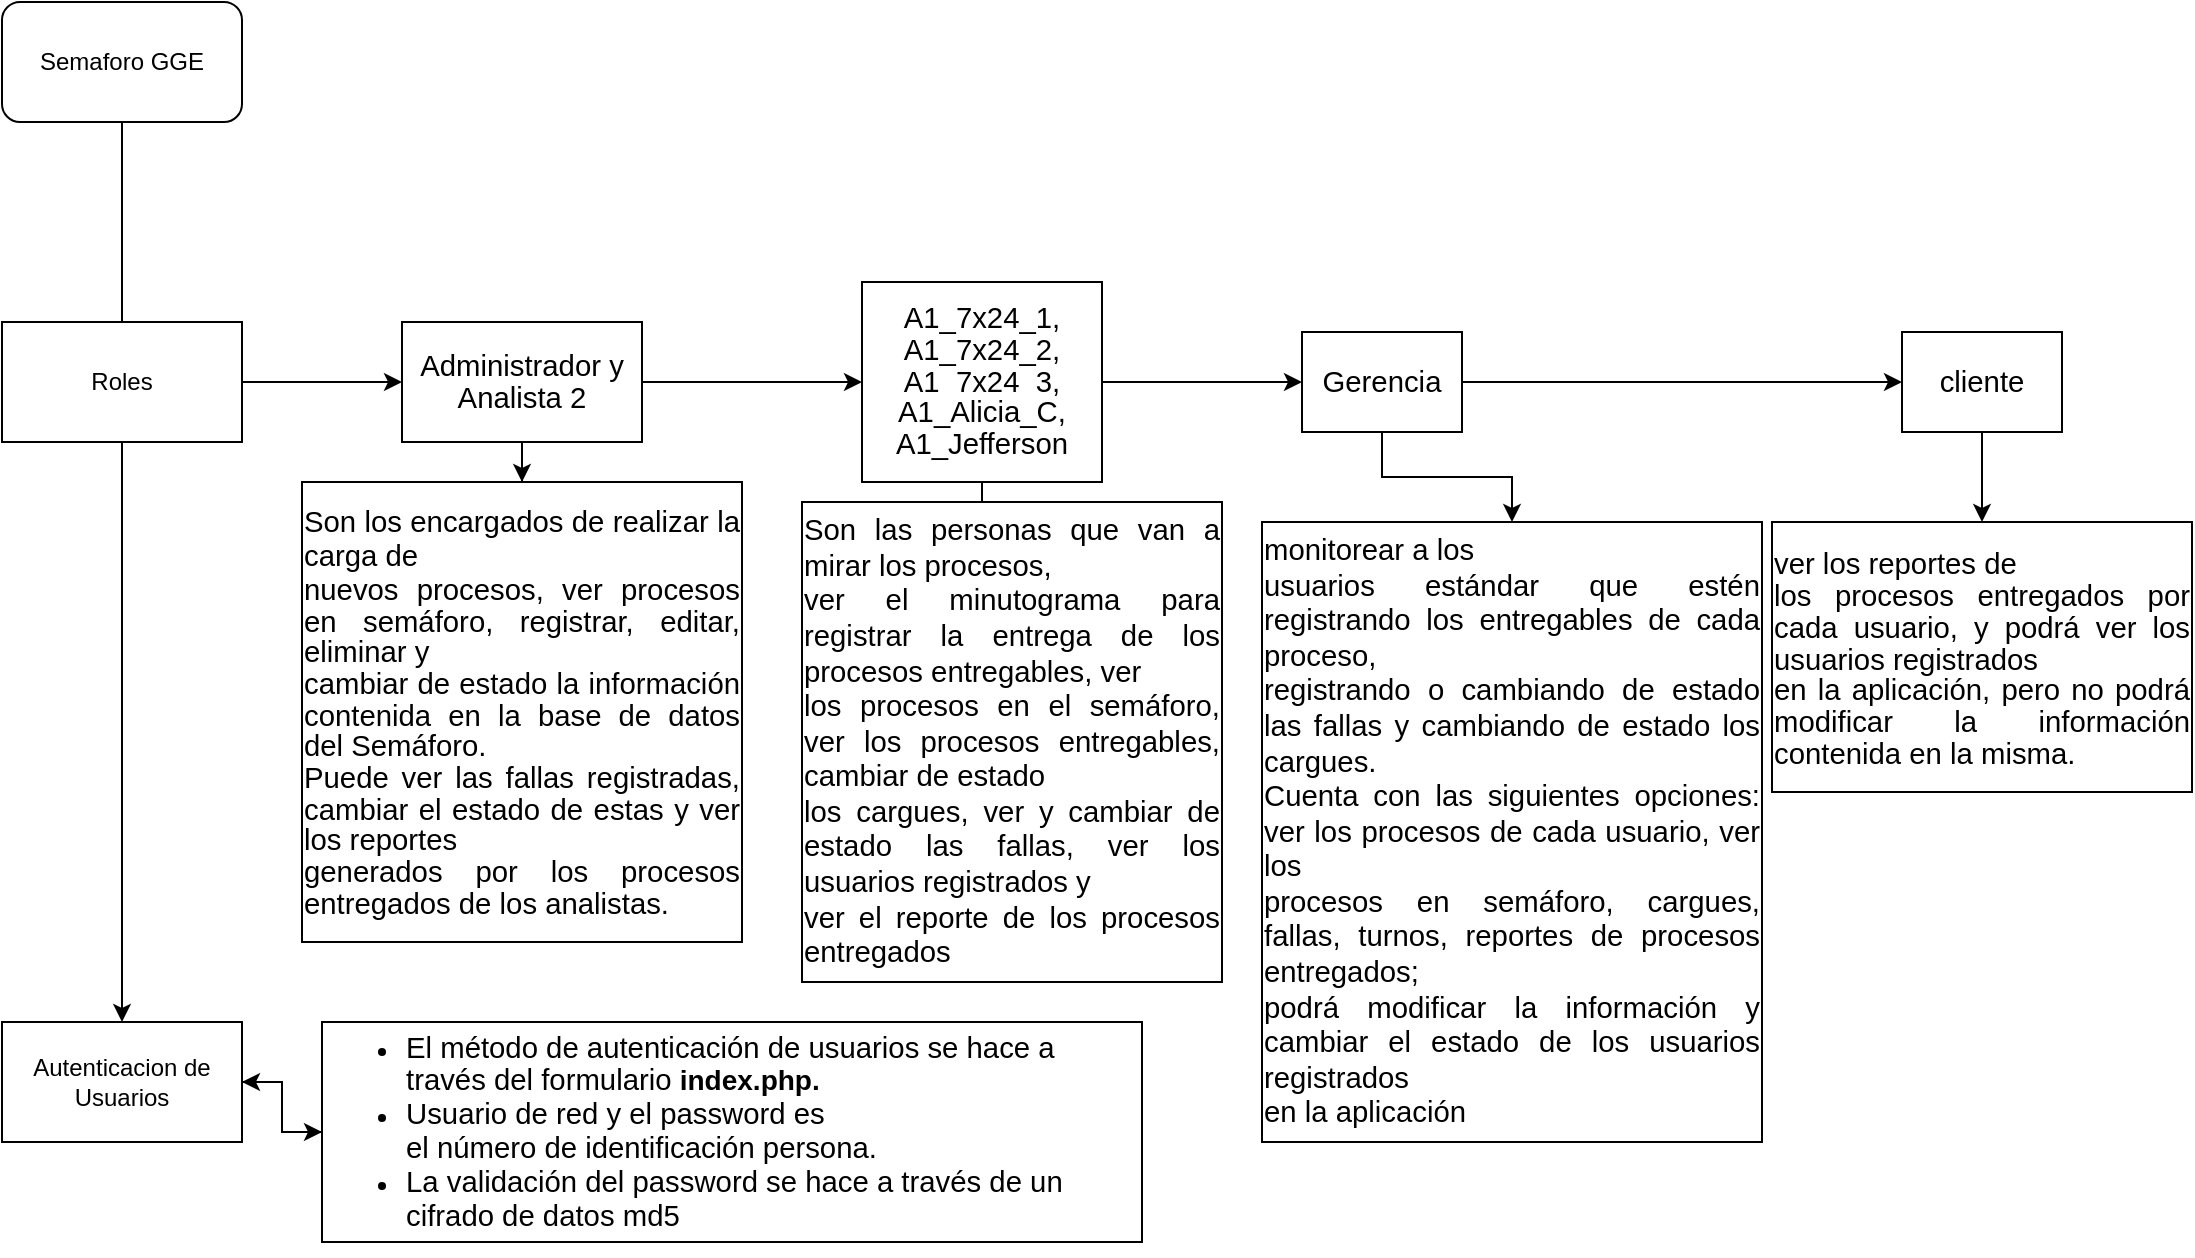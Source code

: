 <mxfile version="24.7.17">
  <diagram name="Page-1" id="sumTNfF0hGq8qInE4uZT">
    <mxGraphModel dx="934" dy="579" grid="1" gridSize="10" guides="1" tooltips="1" connect="1" arrows="1" fold="1" page="1" pageScale="1" pageWidth="850" pageHeight="1100" math="0" shadow="0">
      <root>
        <mxCell id="0" />
        <mxCell id="1" parent="0" />
        <mxCell id="Sc091ML0x0Ows7FDVVMx-3" style="edgeStyle=orthogonalEdgeStyle;rounded=0;orthogonalLoop=1;jettySize=auto;html=1;" edge="1" parent="1" source="Sc091ML0x0Ows7FDVVMx-1" target="Sc091ML0x0Ows7FDVVMx-2">
          <mxGeometry relative="1" as="geometry" />
        </mxCell>
        <mxCell id="Sc091ML0x0Ows7FDVVMx-1" value="Semaforo GGE" style="rounded=1;whiteSpace=wrap;html=1;" vertex="1" parent="1">
          <mxGeometry x="340" y="210" width="120" height="60" as="geometry" />
        </mxCell>
        <mxCell id="Sc091ML0x0Ows7FDVVMx-23" value="" style="edgeStyle=orthogonalEdgeStyle;rounded=0;orthogonalLoop=1;jettySize=auto;html=1;" edge="1" parent="1" source="Sc091ML0x0Ows7FDVVMx-2" target="Sc091ML0x0Ows7FDVVMx-22">
          <mxGeometry relative="1" as="geometry" />
        </mxCell>
        <mxCell id="Sc091ML0x0Ows7FDVVMx-2" value="Autenticacion de Usuarios" style="rounded=0;whiteSpace=wrap;html=1;" vertex="1" parent="1">
          <mxGeometry x="340" y="720" width="120" height="60" as="geometry" />
        </mxCell>
        <mxCell id="Sc091ML0x0Ows7FDVVMx-7" value="" style="edgeStyle=orthogonalEdgeStyle;rounded=0;orthogonalLoop=1;jettySize=auto;html=1;" edge="1" parent="1" source="Sc091ML0x0Ows7FDVVMx-4" target="Sc091ML0x0Ows7FDVVMx-6">
          <mxGeometry relative="1" as="geometry" />
        </mxCell>
        <mxCell id="Sc091ML0x0Ows7FDVVMx-4" value="Roles" style="rounded=0;whiteSpace=wrap;html=1;" vertex="1" parent="1">
          <mxGeometry x="340" y="370" width="120" height="60" as="geometry" />
        </mxCell>
        <mxCell id="Sc091ML0x0Ows7FDVVMx-9" value="" style="edgeStyle=orthogonalEdgeStyle;rounded=0;orthogonalLoop=1;jettySize=auto;html=1;" edge="1" parent="1" source="Sc091ML0x0Ows7FDVVMx-6" target="Sc091ML0x0Ows7FDVVMx-8">
          <mxGeometry relative="1" as="geometry" />
        </mxCell>
        <mxCell id="Sc091ML0x0Ows7FDVVMx-11" value="" style="edgeStyle=orthogonalEdgeStyle;rounded=0;orthogonalLoop=1;jettySize=auto;html=1;" edge="1" parent="1" source="Sc091ML0x0Ows7FDVVMx-6" target="Sc091ML0x0Ows7FDVVMx-10">
          <mxGeometry relative="1" as="geometry" />
        </mxCell>
        <mxCell id="Sc091ML0x0Ows7FDVVMx-6" value="&lt;span style=&quot;font-size: 11pt; line-height: 107%; font-family: Arial, sans-serif; background: white;&quot;&gt;Administrador y&lt;br/&gt;Analista 2&lt;/span&gt;" style="rounded=0;whiteSpace=wrap;html=1;" vertex="1" parent="1">
          <mxGeometry x="540" y="370" width="120" height="60" as="geometry" />
        </mxCell>
        <mxCell id="Sc091ML0x0Ows7FDVVMx-8" value="&lt;div style=&quot;text-align: justify;&quot;&gt;&lt;span style=&quot;background-color: white; font-family: Arial, sans-serif; font-size: 11pt;&quot;&gt;Son los encargados de realizar la carga de&lt;/span&gt;&lt;/div&gt;&lt;span style=&quot;font-size: 11pt; line-height: 107%; font-family: Arial, sans-serif; background: white;&quot;&gt;&lt;div style=&quot;text-align: justify;&quot;&gt;&lt;span style=&quot;font-size: 11pt;&quot;&gt;nuevos procesos, ver procesos en semáforo, registrar, editar, eliminar y&lt;/span&gt;&lt;/div&gt;&lt;div style=&quot;text-align: justify;&quot;&gt;&lt;span style=&quot;font-size: 11pt;&quot;&gt;cambiar de estado la información contenida en la base de datos del Semáforo.&lt;/span&gt;&lt;/div&gt;&lt;div style=&quot;text-align: justify;&quot;&gt;&lt;span style=&quot;font-size: 11pt;&quot;&gt;Puede ver las fallas registradas, cambiar el estado de estas y ver los reportes&lt;/span&gt;&lt;/div&gt;&lt;div style=&quot;text-align: justify;&quot;&gt;&lt;span style=&quot;font-size: 11pt;&quot;&gt;generados por los procesos entregados de los analistas.&lt;/span&gt;&lt;/div&gt;&lt;/span&gt;" style="rounded=0;whiteSpace=wrap;html=1;" vertex="1" parent="1">
          <mxGeometry x="490" y="450" width="220" height="230" as="geometry" />
        </mxCell>
        <mxCell id="Sc091ML0x0Ows7FDVVMx-13" value="" style="edgeStyle=orthogonalEdgeStyle;rounded=0;orthogonalLoop=1;jettySize=auto;html=1;" edge="1" parent="1" source="Sc091ML0x0Ows7FDVVMx-10" target="Sc091ML0x0Ows7FDVVMx-12">
          <mxGeometry relative="1" as="geometry" />
        </mxCell>
        <mxCell id="Sc091ML0x0Ows7FDVVMx-15" value="" style="edgeStyle=orthogonalEdgeStyle;rounded=0;orthogonalLoop=1;jettySize=auto;html=1;" edge="1" parent="1" source="Sc091ML0x0Ows7FDVVMx-10" target="Sc091ML0x0Ows7FDVVMx-14">
          <mxGeometry relative="1" as="geometry" />
        </mxCell>
        <mxCell id="Sc091ML0x0Ows7FDVVMx-10" value="&lt;span style=&quot;font-size: 11pt; line-height: 107%; font-family: Arial, sans-serif; background: white;&quot;&gt;A1_7x24_1, A1_7x24_2,&lt;br/&gt;A1_7x24_3, A1_Alicia_C, A1_Jefferson&lt;/span&gt;" style="rounded=0;whiteSpace=wrap;html=1;" vertex="1" parent="1">
          <mxGeometry x="770" y="350" width="120" height="100" as="geometry" />
        </mxCell>
        <mxCell id="Sc091ML0x0Ows7FDVVMx-17" value="" style="edgeStyle=orthogonalEdgeStyle;rounded=0;orthogonalLoop=1;jettySize=auto;html=1;" edge="1" parent="1" source="Sc091ML0x0Ows7FDVVMx-12" target="Sc091ML0x0Ows7FDVVMx-16">
          <mxGeometry relative="1" as="geometry" />
        </mxCell>
        <mxCell id="Sc091ML0x0Ows7FDVVMx-19" value="" style="edgeStyle=orthogonalEdgeStyle;rounded=0;orthogonalLoop=1;jettySize=auto;html=1;" edge="1" parent="1" source="Sc091ML0x0Ows7FDVVMx-12" target="Sc091ML0x0Ows7FDVVMx-18">
          <mxGeometry relative="1" as="geometry" />
        </mxCell>
        <mxCell id="Sc091ML0x0Ows7FDVVMx-12" value="&lt;span style=&quot;font-size: 11pt; line-height: 107%; font-family: Arial, sans-serif; background: white;&quot;&gt;Gerencia&lt;/span&gt;" style="rounded=0;whiteSpace=wrap;html=1;" vertex="1" parent="1">
          <mxGeometry x="990" y="375" width="80" height="50" as="geometry" />
        </mxCell>
        <mxCell id="Sc091ML0x0Ows7FDVVMx-14" value="&lt;div style=&quot;text-align: justify;&quot;&gt;&lt;span style=&quot;background-color: white; font-family: Arial, sans-serif; font-size: 11pt;&quot;&gt;Son las personas que van a mirar los procesos,&lt;br/&gt;ver el minutograma para registrar la entrega de los procesos entregables, ver&lt;br/&gt;los procesos en el semáforo, ver los procesos entregables, cambiar de estado&lt;br/&gt;los cargues, ver y cambiar de estado las fallas, ver los usuarios registrados y&lt;br/&gt;ver el reporte de los procesos entregados&lt;/span&gt;&lt;/div&gt;" style="rounded=0;whiteSpace=wrap;html=1;" vertex="1" parent="1">
          <mxGeometry x="740" y="460" width="210" height="240" as="geometry" />
        </mxCell>
        <mxCell id="Sc091ML0x0Ows7FDVVMx-16" value="&lt;div style=&quot;text-align: justify;&quot;&gt;&lt;span style=&quot;background-color: white; font-family: Arial, sans-serif; font-size: 11pt;&quot;&gt;monitorear a los&lt;br/&gt;usuarios estándar que estén registrando los entregables de cada proceso,&lt;br/&gt;registrando o cambiando de estado las fallas y cambiando de estado los cargues.&lt;br/&gt;Cuenta con las siguientes opciones: ver los procesos de cada usuario, ver los&lt;br/&gt;procesos en semáforo, cargues, fallas, turnos, reportes de procesos entregados;&lt;br/&gt;podrá modificar la información y cambiar el estado de los usuarios registrados&lt;br/&gt;en la aplicación&lt;/span&gt;&lt;/div&gt;" style="rounded=0;whiteSpace=wrap;html=1;" vertex="1" parent="1">
          <mxGeometry x="970" y="470" width="250" height="310" as="geometry" />
        </mxCell>
        <mxCell id="Sc091ML0x0Ows7FDVVMx-21" value="" style="edgeStyle=orthogonalEdgeStyle;rounded=0;orthogonalLoop=1;jettySize=auto;html=1;" edge="1" parent="1" source="Sc091ML0x0Ows7FDVVMx-18" target="Sc091ML0x0Ows7FDVVMx-20">
          <mxGeometry relative="1" as="geometry" />
        </mxCell>
        <mxCell id="Sc091ML0x0Ows7FDVVMx-18" value="&lt;span style=&quot;font-size: 11pt; line-height: 107%; font-family: Arial, sans-serif; background: white;&quot;&gt;cliente&lt;/span&gt;" style="rounded=0;whiteSpace=wrap;html=1;" vertex="1" parent="1">
          <mxGeometry x="1290" y="375" width="80" height="50" as="geometry" />
        </mxCell>
        <mxCell id="Sc091ML0x0Ows7FDVVMx-20" value="&lt;div style=&quot;text-align: justify;&quot;&gt;&lt;span style=&quot;background-color: white; font-family: Arial, sans-serif; font-size: 11pt;&quot;&gt;ver los reportes de&lt;/span&gt;&lt;/div&gt;&lt;span style=&quot;font-size: 11pt; line-height: 107%; font-family: Arial, sans-serif; background: white;&quot;&gt;&lt;div style=&quot;text-align: justify;&quot;&gt;&lt;span style=&quot;font-size: 11pt;&quot;&gt;los procesos entregados por cada usuario, y podrá ver los usuarios registrados&lt;/span&gt;&lt;/div&gt;&lt;div style=&quot;text-align: justify;&quot;&gt;&lt;span style=&quot;font-size: 11pt;&quot;&gt;en la aplicación, pero no podrá modificar la información contenida en la misma.&lt;/span&gt;&lt;/div&gt;&lt;/span&gt;" style="rounded=0;whiteSpace=wrap;html=1;" vertex="1" parent="1">
          <mxGeometry x="1225" y="470" width="210" height="135" as="geometry" />
        </mxCell>
        <mxCell id="Sc091ML0x0Ows7FDVVMx-24" value="" style="edgeStyle=orthogonalEdgeStyle;rounded=0;orthogonalLoop=1;jettySize=auto;html=1;" edge="1" parent="1" source="Sc091ML0x0Ows7FDVVMx-22" target="Sc091ML0x0Ows7FDVVMx-2">
          <mxGeometry relative="1" as="geometry" />
        </mxCell>
        <mxCell id="Sc091ML0x0Ows7FDVVMx-22" value="&lt;ul&gt;&lt;li&gt;&lt;span style=&quot;font-size:11.0pt;line-height:107%;&lt;br/&gt;font-family:&amp;quot;Arial&amp;quot;,sans-serif;mso-fareast-font-family:Calibri;mso-fareast-theme-font:&lt;br/&gt;minor-latin;mso-ansi-language:ES-CO;mso-fareast-language:EN-US;mso-bidi-language:&lt;br/&gt;AR-SA&quot;&gt;El método de autenticación de usuarios se hace a través del formulario&amp;nbsp;&lt;/span&gt;&lt;b&gt;&lt;font style=&quot;font-size: 14px;&quot;&gt;index.php.&lt;/font&gt;&lt;/b&gt;&lt;/li&gt;&lt;li&gt;&lt;font style=&quot;font-size: 14px;&quot;&gt;&lt;span style=&quot;font-size: 11pt; line-height: 107%; font-family: Arial, sans-serif;&quot;&gt;Usuario de red y el password es&lt;br/&gt;el número de identificación persona.&lt;/span&gt;&lt;br&gt;&lt;/font&gt;&lt;/li&gt;&lt;li&gt;&lt;font style=&quot;font-size: 14px;&quot;&gt;&lt;span style=&quot;font-size: 11pt; line-height: 107%; font-family: Arial, sans-serif;&quot;&gt;&lt;span style=&quot;font-size: 11pt; line-height: 107%;&quot;&gt;La validación del password se hace a través de un cifrado de datos md5&lt;/span&gt;&lt;br&gt;&lt;/span&gt;&lt;/font&gt;&lt;/li&gt;&lt;/ul&gt;" style="rounded=0;whiteSpace=wrap;html=1;align=left;" vertex="1" parent="1">
          <mxGeometry x="500" y="720" width="410" height="110" as="geometry" />
        </mxCell>
      </root>
    </mxGraphModel>
  </diagram>
</mxfile>
